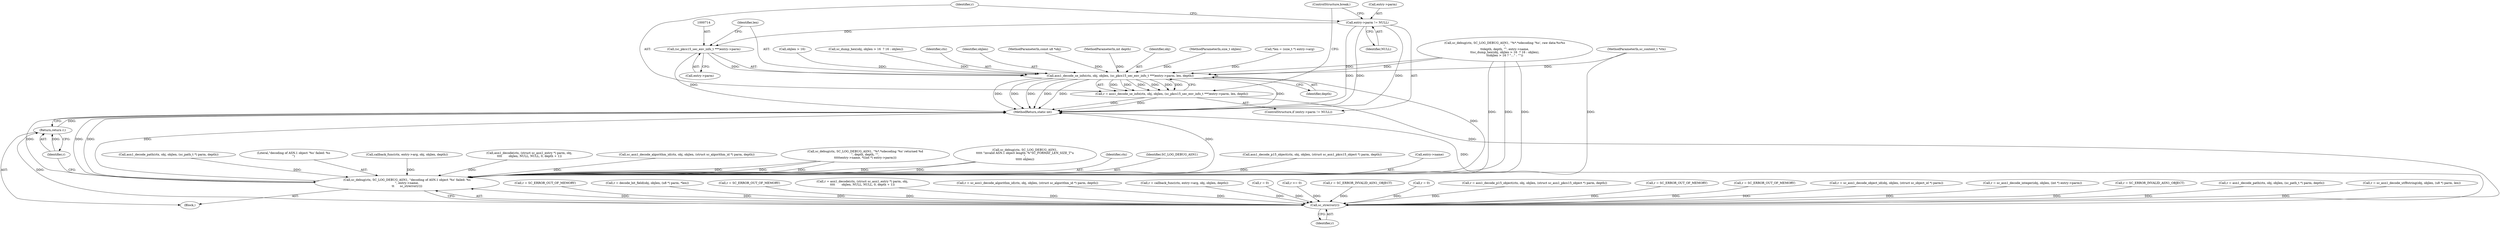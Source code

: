 digraph "0_OpenSC_a3fc7693f3a035a8a7921cffb98432944bb42740@pointer" {
"1000713" [label="(Call,(sc_pkcs15_sec_env_info_t ***)entry->parm)"];
"1000702" [label="(Call,entry->parm != NULL)"];
"1000709" [label="(Call,asn1_decode_se_info(ctx, obj, objlen, (sc_pkcs15_sec_env_info_t ***)entry->parm, len, depth))"];
"1000707" [label="(Call,r = asn1_decode_se_info(ctx, obj, objlen, (sc_pkcs15_sec_env_info_t ***)entry->parm, len, depth))"];
"1000759" [label="(Call,sc_strerror(r))"];
"1000752" [label="(Call,sc_debug(ctx, SC_LOG_DEBUG_ASN1, \"decoding of ASN.1 object '%s' failed: %s\n\", entry->name,\n\t\t      sc_strerror(r)))"];
"1000761" [label="(Return,return r;)"];
"1000150" [label="(Call,objlen > 16)"];
"1000570" [label="(Call,r = SC_ERROR_OUT_OF_MEMORY)"];
"1000614" [label="(Call,asn1_decode_path(ctx, obj, objlen, (sc_path_t *) parm, depth))"];
"1000760" [label="(Identifier,r)"];
"1000755" [label="(Literal,\"decoding of ASN.1 object '%s' failed: %s\n\")"];
"1000141" [label="(Call,sc_dump_hex(obj, objlen > 16  ? 16 : objlen))"];
"1000730" [label="(Call,callback_func(ctx, entry->arg, obj, objlen, depth))"];
"1000708" [label="(Identifier,r)"];
"1000167" [label="(Call,asn1_decode(ctx, (struct sc_asn1_entry *) parm, obj,\n\t\t\t\t       objlen, NULL, NULL, 0, depth + 1))"];
"1000752" [label="(Call,sc_debug(ctx, SC_LOG_DEBUG_ASN1, \"decoding of ASN.1 object '%s' failed: %s\n\", entry->name,\n\t\t      sc_strerror(r)))"];
"1000349" [label="(Call,r = decode_bit_field(obj, objlen, (u8 *) parm, *len))"];
"1000306" [label="(Call,r = SC_ERROR_OUT_OF_MEMORY)"];
"1000165" [label="(Call,r = asn1_decode(ctx, (struct sc_asn1_entry *) parm, obj,\n\t\t\t\t       objlen, NULL, NULL, 0, depth + 1))"];
"1000689" [label="(Call,r = sc_asn1_decode_algorithm_id(ctx, obj, objlen, (struct sc_algorithm_id *) parm, depth))"];
"1000706" [label="(Identifier,NULL)"];
"1000718" [label="(Identifier,len)"];
"1000751" [label="(Block,)"];
"1000710" [label="(Identifier,ctx)"];
"1000691" [label="(Call,sc_asn1_decode_algorithm_id(ctx, obj, objlen, (struct sc_algorithm_id *) parm, depth))"];
"1000728" [label="(Call,r = callback_func(ctx, entry->arg, obj, objlen, depth))"];
"1000340" [label="(Call,r = 0)"];
"1000332" [label="(Call,r >= 0)"];
"1000276" [label="(Call,r = SC_ERROR_INVALID_ASN1_OBJECT)"];
"1000232" [label="(Call,sc_debug(ctx, SC_LOG_DEBUG_ASN1, \"%*.*sdecoding '%s' returned %d\n\", depth, depth, \"\",\n\t\t\t\t\tentry->name, *((int *) entry->parm)))"];
"1000712" [label="(Identifier,objlen)"];
"1000194" [label="(Call,sc_debug(ctx, SC_LOG_DEBUG_ASN1,\n\t\t\t\t\t \"invalid ASN.1 object length: %\"SC_FORMAT_LEN_SIZE_T\"u\n\",\n\t\t\t\t\t objlen))"];
"1000753" [label="(Identifier,ctx)"];
"1000762" [label="(Identifier,r)"];
"1000105" [label="(MethodParameterIn,const u8 *obj)"];
"1000125" [label="(Call,r = 0)"];
"1000754" [label="(Identifier,SC_LOG_DEBUG_ASN1)"];
"1000713" [label="(Call,(sc_pkcs15_sec_env_info_t ***)entry->parm)"];
"1000107" [label="(MethodParameterIn,int depth)"];
"1000671" [label="(Call,r = asn1_decode_p15_object(ctx, obj, objlen, (struct sc_asn1_pkcs15_object *) parm, depth))"];
"1000485" [label="(Call,r = SC_ERROR_OUT_OF_MEMORY)"];
"1000761" [label="(Return,return r;)"];
"1000131" [label="(Call,sc_debug(ctx, SC_LOG_DEBUG_ASN1, \"%*.*sdecoding '%s', raw data:%s%s\n\",\n\t\tdepth, depth, \"\", entry->name,\n\t\tsc_dump_hex(obj, objlen > 16  ? 16 : objlen),\n\t\tobjlen > 16 ? \"...\" : \"\"))"];
"1000711" [label="(Identifier,obj)"];
"1000673" [label="(Call,asn1_decode_p15_object(ctx, obj, objlen, (struct sc_asn1_pkcs15_object *) parm, depth))"];
"1000709" [label="(Call,asn1_decode_se_info(ctx, obj, objlen, (sc_pkcs15_sec_env_info_t ***)entry->parm, len, depth))"];
"1000756" [label="(Call,entry->name)"];
"1000416" [label="(Call,r = SC_ERROR_OUT_OF_MEMORY)"];
"1000106" [label="(MethodParameterIn,size_t objlen)"];
"1000719" [label="(Identifier,depth)"];
"1000524" [label="(Call,r = sc_asn1_decode_object_id(obj, objlen, (struct sc_object_id *) parm))"];
"1000702" [label="(Call,entry->parm != NULL)"];
"1000720" [label="(ControlStructure,break;)"];
"1000707" [label="(Call,r = asn1_decode_se_info(ctx, obj, objlen, (sc_pkcs15_sec_env_info_t ***)entry->parm, len, depth))"];
"1000759" [label="(Call,sc_strerror(r))"];
"1000222" [label="(Call,r = sc_asn1_decode_integer(obj, objlen, (int *) entry->parm))"];
"1000199" [label="(Call,r = SC_ERROR_INVALID_ASN1_OBJECT)"];
"1000612" [label="(Call,r = asn1_decode_path(ctx, obj, objlen, (sc_path_t *) parm, depth))"];
"1000703" [label="(Call,entry->parm)"];
"1000701" [label="(ControlStructure,if (entry->parm != NULL))"];
"1000584" [label="(Call,r = sc_asn1_decode_utf8string(obj, objlen, (u8 *) parm, len))"];
"1000103" [label="(MethodParameterIn,sc_context_t *ctx)"];
"1000715" [label="(Call,entry->parm)"];
"1000117" [label="(Call,*len = (size_t *) entry->arg)"];
"1000770" [label="(MethodReturn,static int)"];
"1000713" -> "1000709"  [label="AST: "];
"1000713" -> "1000715"  [label="CFG: "];
"1000714" -> "1000713"  [label="AST: "];
"1000715" -> "1000713"  [label="AST: "];
"1000718" -> "1000713"  [label="CFG: "];
"1000713" -> "1000770"  [label="DDG: "];
"1000713" -> "1000709"  [label="DDG: "];
"1000702" -> "1000713"  [label="DDG: "];
"1000702" -> "1000701"  [label="AST: "];
"1000702" -> "1000706"  [label="CFG: "];
"1000703" -> "1000702"  [label="AST: "];
"1000706" -> "1000702"  [label="AST: "];
"1000708" -> "1000702"  [label="CFG: "];
"1000720" -> "1000702"  [label="CFG: "];
"1000702" -> "1000770"  [label="DDG: "];
"1000702" -> "1000770"  [label="DDG: "];
"1000702" -> "1000770"  [label="DDG: "];
"1000709" -> "1000707"  [label="AST: "];
"1000709" -> "1000719"  [label="CFG: "];
"1000710" -> "1000709"  [label="AST: "];
"1000711" -> "1000709"  [label="AST: "];
"1000712" -> "1000709"  [label="AST: "];
"1000718" -> "1000709"  [label="AST: "];
"1000719" -> "1000709"  [label="AST: "];
"1000707" -> "1000709"  [label="CFG: "];
"1000709" -> "1000770"  [label="DDG: "];
"1000709" -> "1000770"  [label="DDG: "];
"1000709" -> "1000770"  [label="DDG: "];
"1000709" -> "1000770"  [label="DDG: "];
"1000709" -> "1000770"  [label="DDG: "];
"1000709" -> "1000770"  [label="DDG: "];
"1000709" -> "1000707"  [label="DDG: "];
"1000709" -> "1000707"  [label="DDG: "];
"1000709" -> "1000707"  [label="DDG: "];
"1000709" -> "1000707"  [label="DDG: "];
"1000709" -> "1000707"  [label="DDG: "];
"1000709" -> "1000707"  [label="DDG: "];
"1000131" -> "1000709"  [label="DDG: "];
"1000131" -> "1000709"  [label="DDG: "];
"1000103" -> "1000709"  [label="DDG: "];
"1000141" -> "1000709"  [label="DDG: "];
"1000105" -> "1000709"  [label="DDG: "];
"1000150" -> "1000709"  [label="DDG: "];
"1000106" -> "1000709"  [label="DDG: "];
"1000117" -> "1000709"  [label="DDG: "];
"1000107" -> "1000709"  [label="DDG: "];
"1000709" -> "1000752"  [label="DDG: "];
"1000707" -> "1000701"  [label="AST: "];
"1000708" -> "1000707"  [label="AST: "];
"1000720" -> "1000707"  [label="CFG: "];
"1000707" -> "1000770"  [label="DDG: "];
"1000707" -> "1000770"  [label="DDG: "];
"1000707" -> "1000759"  [label="DDG: "];
"1000759" -> "1000752"  [label="AST: "];
"1000759" -> "1000760"  [label="CFG: "];
"1000760" -> "1000759"  [label="AST: "];
"1000752" -> "1000759"  [label="CFG: "];
"1000759" -> "1000770"  [label="DDG: "];
"1000759" -> "1000752"  [label="DDG: "];
"1000332" -> "1000759"  [label="DDG: "];
"1000728" -> "1000759"  [label="DDG: "];
"1000306" -> "1000759"  [label="DDG: "];
"1000165" -> "1000759"  [label="DDG: "];
"1000671" -> "1000759"  [label="DDG: "];
"1000349" -> "1000759"  [label="DDG: "];
"1000416" -> "1000759"  [label="DDG: "];
"1000276" -> "1000759"  [label="DDG: "];
"1000340" -> "1000759"  [label="DDG: "];
"1000584" -> "1000759"  [label="DDG: "];
"1000524" -> "1000759"  [label="DDG: "];
"1000485" -> "1000759"  [label="DDG: "];
"1000125" -> "1000759"  [label="DDG: "];
"1000570" -> "1000759"  [label="DDG: "];
"1000222" -> "1000759"  [label="DDG: "];
"1000199" -> "1000759"  [label="DDG: "];
"1000689" -> "1000759"  [label="DDG: "];
"1000612" -> "1000759"  [label="DDG: "];
"1000759" -> "1000761"  [label="DDG: "];
"1000752" -> "1000751"  [label="AST: "];
"1000753" -> "1000752"  [label="AST: "];
"1000754" -> "1000752"  [label="AST: "];
"1000755" -> "1000752"  [label="AST: "];
"1000756" -> "1000752"  [label="AST: "];
"1000762" -> "1000752"  [label="CFG: "];
"1000752" -> "1000770"  [label="DDG: "];
"1000752" -> "1000770"  [label="DDG: "];
"1000752" -> "1000770"  [label="DDG: "];
"1000752" -> "1000770"  [label="DDG: "];
"1000752" -> "1000770"  [label="DDG: "];
"1000167" -> "1000752"  [label="DDG: "];
"1000232" -> "1000752"  [label="DDG: "];
"1000232" -> "1000752"  [label="DDG: "];
"1000232" -> "1000752"  [label="DDG: "];
"1000131" -> "1000752"  [label="DDG: "];
"1000131" -> "1000752"  [label="DDG: "];
"1000131" -> "1000752"  [label="DDG: "];
"1000194" -> "1000752"  [label="DDG: "];
"1000194" -> "1000752"  [label="DDG: "];
"1000673" -> "1000752"  [label="DDG: "];
"1000730" -> "1000752"  [label="DDG: "];
"1000691" -> "1000752"  [label="DDG: "];
"1000614" -> "1000752"  [label="DDG: "];
"1000103" -> "1000752"  [label="DDG: "];
"1000761" -> "1000751"  [label="AST: "];
"1000761" -> "1000762"  [label="CFG: "];
"1000762" -> "1000761"  [label="AST: "];
"1000770" -> "1000761"  [label="CFG: "];
"1000761" -> "1000770"  [label="DDG: "];
"1000762" -> "1000761"  [label="DDG: "];
}

